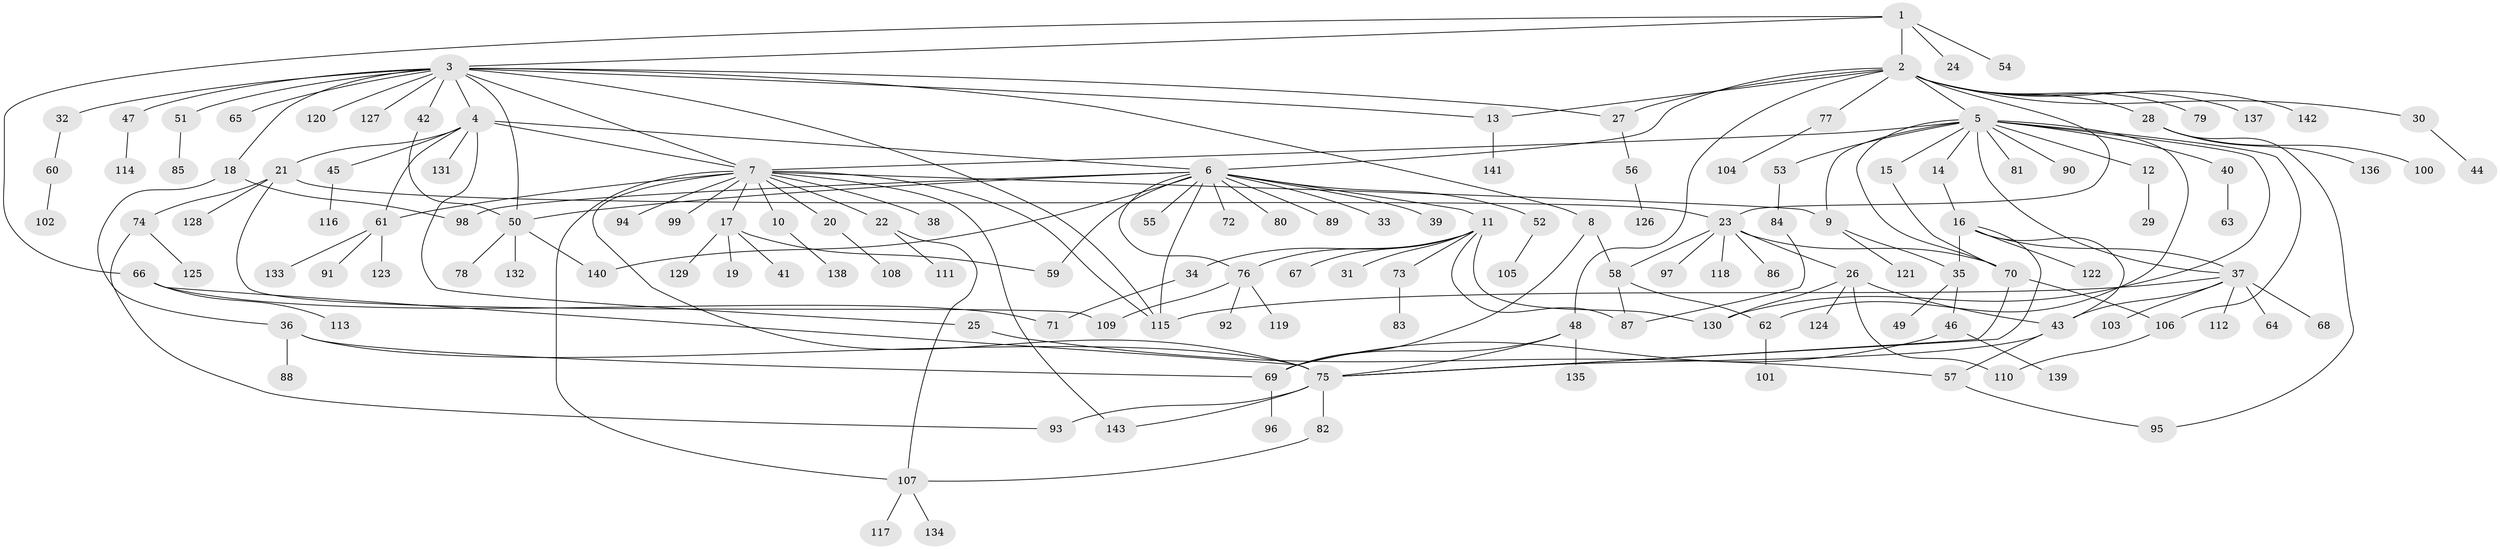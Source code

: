 // coarse degree distribution, {4: 0.09900990099009901, 12: 0.009900990099009901, 15: 0.039603960396039604, 7: 0.039603960396039604, 3: 0.1188118811881188, 1: 0.43564356435643564, 2: 0.2079207920792079, 5: 0.039603960396039604, 10: 0.009900990099009901}
// Generated by graph-tools (version 1.1) at 2025/50/03/04/25 22:50:03]
// undirected, 143 vertices, 190 edges
graph export_dot {
  node [color=gray90,style=filled];
  1;
  2;
  3;
  4;
  5;
  6;
  7;
  8;
  9;
  10;
  11;
  12;
  13;
  14;
  15;
  16;
  17;
  18;
  19;
  20;
  21;
  22;
  23;
  24;
  25;
  26;
  27;
  28;
  29;
  30;
  31;
  32;
  33;
  34;
  35;
  36;
  37;
  38;
  39;
  40;
  41;
  42;
  43;
  44;
  45;
  46;
  47;
  48;
  49;
  50;
  51;
  52;
  53;
  54;
  55;
  56;
  57;
  58;
  59;
  60;
  61;
  62;
  63;
  64;
  65;
  66;
  67;
  68;
  69;
  70;
  71;
  72;
  73;
  74;
  75;
  76;
  77;
  78;
  79;
  80;
  81;
  82;
  83;
  84;
  85;
  86;
  87;
  88;
  89;
  90;
  91;
  92;
  93;
  94;
  95;
  96;
  97;
  98;
  99;
  100;
  101;
  102;
  103;
  104;
  105;
  106;
  107;
  108;
  109;
  110;
  111;
  112;
  113;
  114;
  115;
  116;
  117;
  118;
  119;
  120;
  121;
  122;
  123;
  124;
  125;
  126;
  127;
  128;
  129;
  130;
  131;
  132;
  133;
  134;
  135;
  136;
  137;
  138;
  139;
  140;
  141;
  142;
  143;
  1 -- 2;
  1 -- 3;
  1 -- 24;
  1 -- 54;
  1 -- 66;
  2 -- 5;
  2 -- 6;
  2 -- 13;
  2 -- 23;
  2 -- 27;
  2 -- 28;
  2 -- 30;
  2 -- 48;
  2 -- 77;
  2 -- 79;
  2 -- 137;
  2 -- 142;
  3 -- 4;
  3 -- 7;
  3 -- 8;
  3 -- 13;
  3 -- 18;
  3 -- 27;
  3 -- 32;
  3 -- 42;
  3 -- 47;
  3 -- 50;
  3 -- 51;
  3 -- 65;
  3 -- 115;
  3 -- 120;
  3 -- 127;
  4 -- 6;
  4 -- 7;
  4 -- 21;
  4 -- 25;
  4 -- 45;
  4 -- 61;
  4 -- 131;
  5 -- 7;
  5 -- 9;
  5 -- 12;
  5 -- 14;
  5 -- 15;
  5 -- 37;
  5 -- 40;
  5 -- 53;
  5 -- 62;
  5 -- 70;
  5 -- 81;
  5 -- 90;
  5 -- 106;
  5 -- 130;
  6 -- 11;
  6 -- 33;
  6 -- 39;
  6 -- 50;
  6 -- 52;
  6 -- 55;
  6 -- 59;
  6 -- 72;
  6 -- 76;
  6 -- 80;
  6 -- 89;
  6 -- 98;
  6 -- 115;
  6 -- 140;
  7 -- 9;
  7 -- 10;
  7 -- 17;
  7 -- 20;
  7 -- 22;
  7 -- 38;
  7 -- 61;
  7 -- 75;
  7 -- 94;
  7 -- 99;
  7 -- 107;
  7 -- 115;
  7 -- 143;
  8 -- 58;
  8 -- 69;
  9 -- 35;
  9 -- 121;
  10 -- 138;
  11 -- 31;
  11 -- 34;
  11 -- 67;
  11 -- 73;
  11 -- 76;
  11 -- 87;
  11 -- 130;
  12 -- 29;
  13 -- 141;
  14 -- 16;
  15 -- 70;
  16 -- 35;
  16 -- 37;
  16 -- 43;
  16 -- 75;
  16 -- 122;
  17 -- 19;
  17 -- 41;
  17 -- 59;
  17 -- 129;
  18 -- 36;
  18 -- 98;
  20 -- 108;
  21 -- 23;
  21 -- 74;
  21 -- 109;
  21 -- 128;
  22 -- 107;
  22 -- 111;
  23 -- 26;
  23 -- 58;
  23 -- 70;
  23 -- 86;
  23 -- 97;
  23 -- 118;
  25 -- 57;
  26 -- 43;
  26 -- 110;
  26 -- 124;
  26 -- 130;
  27 -- 56;
  28 -- 95;
  28 -- 100;
  28 -- 136;
  30 -- 44;
  32 -- 60;
  34 -- 71;
  35 -- 46;
  35 -- 49;
  36 -- 69;
  36 -- 75;
  36 -- 88;
  37 -- 43;
  37 -- 64;
  37 -- 68;
  37 -- 103;
  37 -- 112;
  37 -- 115;
  40 -- 63;
  42 -- 50;
  43 -- 57;
  43 -- 75;
  45 -- 116;
  46 -- 69;
  46 -- 139;
  47 -- 114;
  48 -- 69;
  48 -- 75;
  48 -- 135;
  50 -- 78;
  50 -- 132;
  50 -- 140;
  51 -- 85;
  52 -- 105;
  53 -- 84;
  56 -- 126;
  57 -- 95;
  58 -- 62;
  58 -- 87;
  60 -- 102;
  61 -- 91;
  61 -- 123;
  61 -- 133;
  62 -- 101;
  66 -- 71;
  66 -- 75;
  66 -- 113;
  69 -- 96;
  70 -- 75;
  70 -- 106;
  73 -- 83;
  74 -- 93;
  74 -- 125;
  75 -- 82;
  75 -- 93;
  75 -- 143;
  76 -- 92;
  76 -- 109;
  76 -- 119;
  77 -- 104;
  82 -- 107;
  84 -- 87;
  106 -- 110;
  107 -- 117;
  107 -- 134;
}
